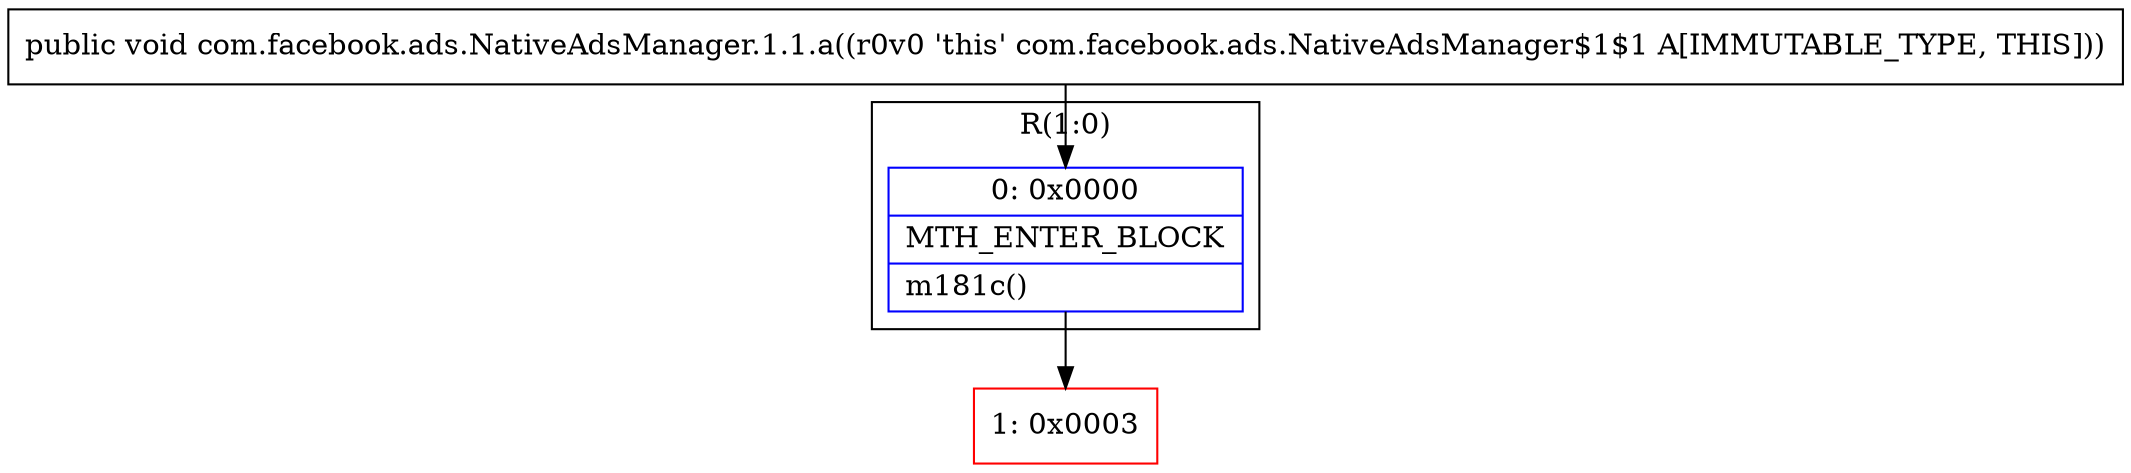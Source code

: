 digraph "CFG forcom.facebook.ads.NativeAdsManager.1.1.a()V" {
subgraph cluster_Region_1023416241 {
label = "R(1:0)";
node [shape=record,color=blue];
Node_0 [shape=record,label="{0\:\ 0x0000|MTH_ENTER_BLOCK\l|m181c()\l}"];
}
Node_1 [shape=record,color=red,label="{1\:\ 0x0003}"];
MethodNode[shape=record,label="{public void com.facebook.ads.NativeAdsManager.1.1.a((r0v0 'this' com.facebook.ads.NativeAdsManager$1$1 A[IMMUTABLE_TYPE, THIS])) }"];
MethodNode -> Node_0;
Node_0 -> Node_1;
}

